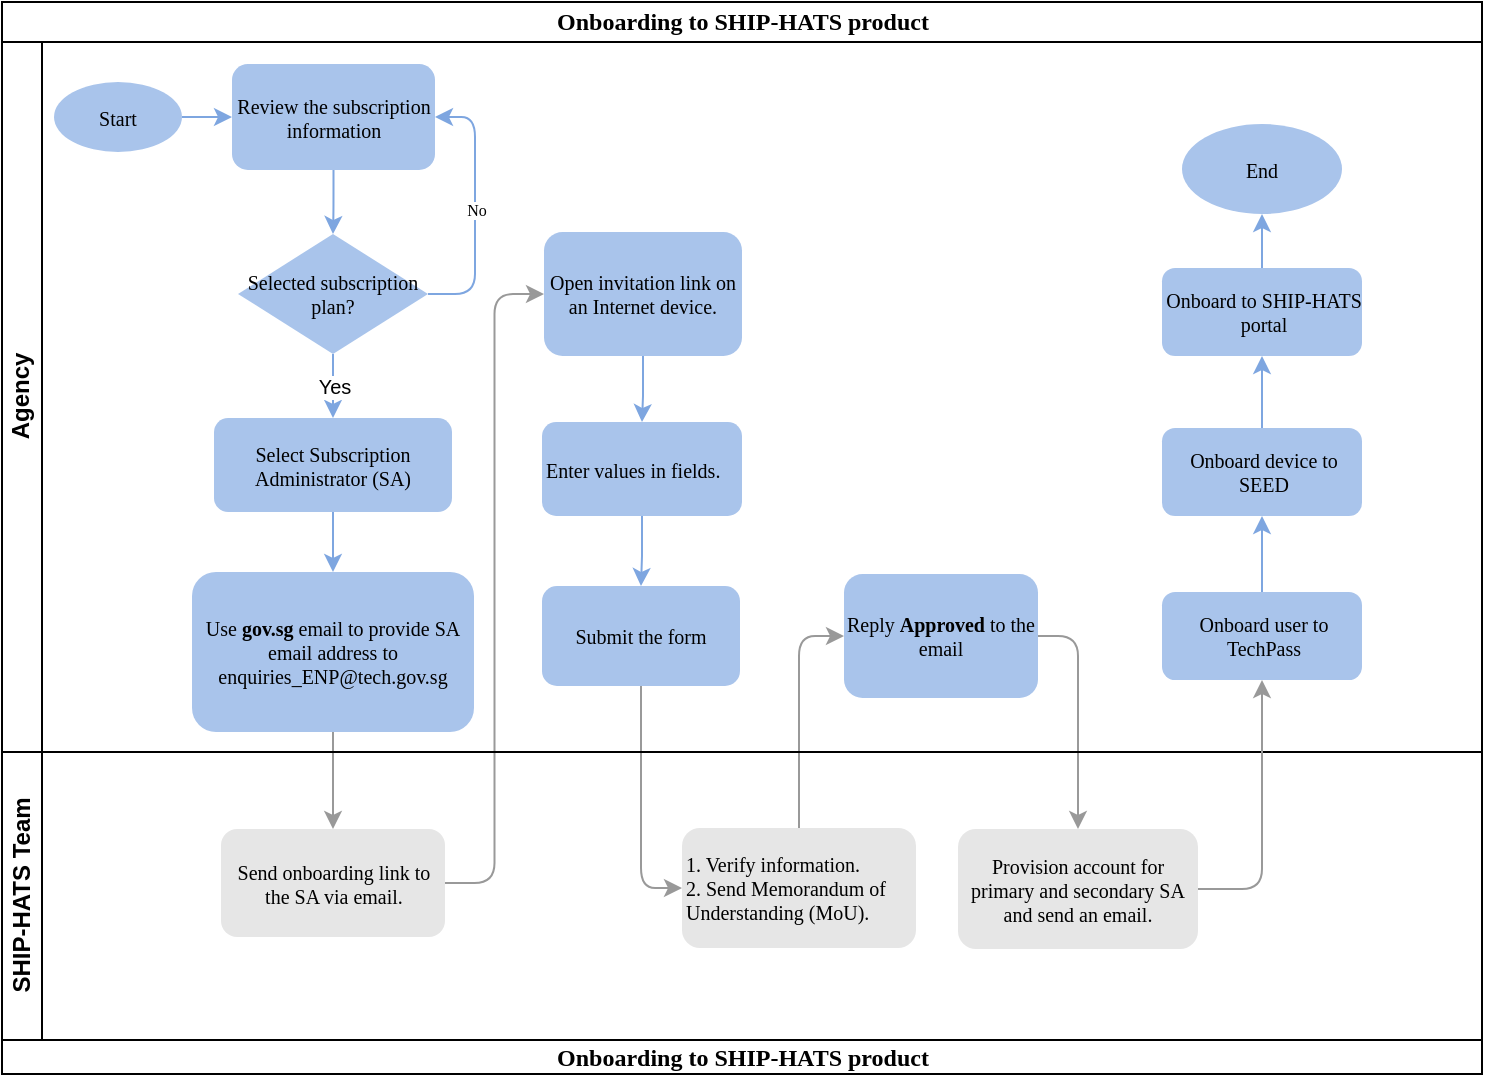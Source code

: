 <mxfile version="19.0.3" type="device"><diagram name="onboarding-to-ship-hats" id="c7488fd3-1785-93aa-aadb-54a6760d102a"><mxGraphModel dx="786" dy="534" grid="0" gridSize="10" guides="1" tooltips="1" connect="1" arrows="1" fold="1" page="1" pageScale="1" pageWidth="1100" pageHeight="850" background="none" math="0" shadow="0"><root><mxCell id="0"/><mxCell id="1" parent="0"/><mxCell id="2b4e8129b02d487f-1" value="&lt;font style=&quot;font-size: 12px;&quot;&gt;Onboarding to SHIP-HATS product&lt;/font&gt;" style="swimlane;html=1;childLayout=stackLayout;horizontal=1;startSize=20;horizontalStack=0;rounded=0;shadow=0;labelBackgroundColor=none;strokeWidth=1;fontFamily=Verdana;fontSize=8;align=center;strokeColor=#000000;" parent="1" vertex="1"><mxGeometry x="180" y="79" width="740" height="536" as="geometry"/></mxCell><mxCell id="lOfjCQPFjmsXJvoliVuR-43" style="edgeStyle=orthogonalEdgeStyle;rounded=1;orthogonalLoop=1;jettySize=auto;html=1;entryX=0;entryY=0.5;entryDx=0;entryDy=0;fontFamily=Verdana;fontSize=8;strokeColor=#999999;fillColor=#999999;" parent="2b4e8129b02d487f-1" source="lOfjCQPFjmsXJvoliVuR-25" target="lOfjCQPFjmsXJvoliVuR-27" edge="1"><mxGeometry relative="1" as="geometry"/></mxCell><mxCell id="lOfjCQPFjmsXJvoliVuR-44" style="edgeStyle=orthogonalEdgeStyle;rounded=1;orthogonalLoop=1;jettySize=auto;html=1;entryX=0;entryY=0.5;entryDx=0;entryDy=0;fontFamily=Verdana;fontSize=8;exitX=0.5;exitY=1;exitDx=0;exitDy=0;strokeColor=#999999;fillColor=#7EA6E0;" parent="2b4e8129b02d487f-1" source="uDNkeWCWUmNpkfsZHEUV-2" target="lOfjCQPFjmsXJvoliVuR-28" edge="1"><mxGeometry relative="1" as="geometry"/></mxCell><mxCell id="lOfjCQPFjmsXJvoliVuR-45" style="edgeStyle=orthogonalEdgeStyle;rounded=1;orthogonalLoop=1;jettySize=auto;html=1;entryX=0;entryY=0.5;entryDx=0;entryDy=0;fontFamily=Verdana;fontSize=8;exitX=0.5;exitY=0;exitDx=0;exitDy=0;strokeColor=#999999;fillColor=#999999;" parent="2b4e8129b02d487f-1" source="lOfjCQPFjmsXJvoliVuR-28" target="lOfjCQPFjmsXJvoliVuR-33" edge="1"><mxGeometry relative="1" as="geometry"/></mxCell><mxCell id="lOfjCQPFjmsXJvoliVuR-46" style="edgeStyle=orthogonalEdgeStyle;rounded=1;orthogonalLoop=1;jettySize=auto;html=1;entryX=0.5;entryY=0;entryDx=0;entryDy=0;fontFamily=Verdana;fontSize=8;exitX=1;exitY=0.5;exitDx=0;exitDy=0;strokeColor=#999999;fillColor=#7EA6E0;" parent="2b4e8129b02d487f-1" source="lOfjCQPFjmsXJvoliVuR-33" target="lOfjCQPFjmsXJvoliVuR-35" edge="1"><mxGeometry relative="1" as="geometry"/></mxCell><mxCell id="lOfjCQPFjmsXJvoliVuR-50" value="" style="edgeStyle=orthogonalEdgeStyle;rounded=1;orthogonalLoop=1;jettySize=auto;html=1;fontFamily=Verdana;fontSize=8;strokeColor=#999999;fillColor=#7EA6E0;" parent="2b4e8129b02d487f-1" source="2b4e8129b02d487f-9" target="lOfjCQPFjmsXJvoliVuR-25" edge="1"><mxGeometry relative="1" as="geometry"/></mxCell><mxCell id="2b4e8129b02d487f-2" value="Agency" style="swimlane;html=1;startSize=20;horizontal=0;strokeColor=#000000;" parent="2b4e8129b02d487f-1" vertex="1"><mxGeometry y="20" width="740" height="355" as="geometry"/></mxCell><mxCell id="lOfjCQPFjmsXJvoliVuR-15" value="" style="edgeStyle=orthogonalEdgeStyle;rounded=1;orthogonalLoop=1;jettySize=auto;html=1;fontSize=10;strokeColor=#7EA6E0;fillColor=#7EA6E0;" parent="2b4e8129b02d487f-2" source="2b4e8129b02d487f-6" target="lOfjCQPFjmsXJvoliVuR-14" edge="1"><mxGeometry relative="1" as="geometry"/></mxCell><mxCell id="2b4e8129b02d487f-6" value="&lt;font style=&quot;font-size: 10px;&quot;&gt;Review the subscription information&lt;/font&gt;" style="rounded=1;whiteSpace=wrap;html=1;shadow=0;labelBackgroundColor=none;strokeWidth=1;fontFamily=Verdana;fontSize=8;align=center;fillColor=#A9C4EB;strokeColor=none;" parent="2b4e8129b02d487f-2" vertex="1"><mxGeometry x="115" y="11" width="101.5" height="53" as="geometry"/></mxCell><mxCell id="2b4e8129b02d487f-9" value="&lt;font style=&quot;&quot;&gt;&lt;span style=&quot;font-size: 10px;&quot;&gt;Use &lt;/span&gt;&lt;b style=&quot;font-size: 10px;&quot;&gt;gov.sg&lt;/b&gt;&lt;span style=&quot;font-size: 10px;&quot;&gt; email to provide SA email address to enquiries_ENP@tech.gov.sg&lt;/span&gt;&lt;/font&gt;&lt;font style=&quot;&quot;&gt;&lt;br&gt;&lt;/font&gt;" style="rounded=1;whiteSpace=wrap;html=1;shadow=0;labelBackgroundColor=none;strokeWidth=1;fontFamily=Verdana;fontSize=8;align=center;fillColor=#A9C4EB;strokeColor=none;" parent="2b4e8129b02d487f-2" vertex="1"><mxGeometry x="95" y="265" width="141" height="80" as="geometry"/></mxCell><mxCell id="lOfjCQPFjmsXJvoliVuR-53" value="No" style="edgeStyle=orthogonalEdgeStyle;rounded=1;orthogonalLoop=1;jettySize=auto;html=1;entryX=1;entryY=0.5;entryDx=0;entryDy=0;fontFamily=Verdana;fontSize=8;exitX=1;exitY=0.5;exitDx=0;exitDy=0;exitPerimeter=0;strokeColor=#7EA6E0;" parent="2b4e8129b02d487f-2" source="lOfjCQPFjmsXJvoliVuR-14" target="2b4e8129b02d487f-6" edge="1"><mxGeometry relative="1" as="geometry"/></mxCell><mxCell id="uDNkeWCWUmNpkfsZHEUV-7" value="Yes" style="edgeStyle=orthogonalEdgeStyle;rounded=0;orthogonalLoop=1;jettySize=auto;html=1;fontSize=10;strokeColor=#7EA6E0;fillColor=#7EA6E0;" edge="1" parent="2b4e8129b02d487f-2" source="lOfjCQPFjmsXJvoliVuR-14" target="lOfjCQPFjmsXJvoliVuR-23"><mxGeometry relative="1" as="geometry"/></mxCell><mxCell id="lOfjCQPFjmsXJvoliVuR-14" value="&lt;font style=&quot;font-size: 10px;&quot;&gt;Selected subscription &lt;br&gt;plan?&lt;/font&gt;" style="strokeWidth=1;html=1;shape=mxgraph.flowchart.decision;whiteSpace=wrap;rounded=1;shadow=0;labelBackgroundColor=none;fontFamily=Verdana;fontSize=8;align=center;fillColor=#A9C4EB;strokeColor=none;" parent="2b4e8129b02d487f-2" vertex="1"><mxGeometry x="118" y="96" width="95" height="60" as="geometry"/></mxCell><mxCell id="uDNkeWCWUmNpkfsZHEUV-8" value="" style="edgeStyle=orthogonalEdgeStyle;rounded=0;orthogonalLoop=1;jettySize=auto;html=1;fontSize=10;strokeColor=#7EA6E0;fillColor=#7EA6E0;" edge="1" parent="2b4e8129b02d487f-2" source="lOfjCQPFjmsXJvoliVuR-23" target="2b4e8129b02d487f-9"><mxGeometry relative="1" as="geometry"/></mxCell><mxCell id="lOfjCQPFjmsXJvoliVuR-23" value="&lt;font style=&quot;font-size: 10px;&quot;&gt;Select Subscription&lt;br&gt;Administrator (SA)&lt;/font&gt;" style="rounded=1;whiteSpace=wrap;html=1;fontFamily=Verdana;fontSize=8;fillColor=#A9C4EB;strokeColor=none;" parent="2b4e8129b02d487f-2" vertex="1"><mxGeometry x="106" y="188" width="119" height="47" as="geometry"/></mxCell><mxCell id="uDNkeWCWUmNpkfsZHEUV-9" value="" style="edgeStyle=orthogonalEdgeStyle;rounded=0;orthogonalLoop=1;jettySize=auto;html=1;fontSize=10;fontColor=#000000;strokeColor=#7EA6E0;fillColor=#7EA6E0;" edge="1" parent="2b4e8129b02d487f-2" source="lOfjCQPFjmsXJvoliVuR-27" target="uDNkeWCWUmNpkfsZHEUV-1"><mxGeometry relative="1" as="geometry"/></mxCell><mxCell id="lOfjCQPFjmsXJvoliVuR-27" value="&lt;div style=&quot;&quot;&gt;&lt;font style=&quot;font-size: 10px;&quot;&gt;Open invitation link on an Internet device.&lt;/font&gt;&lt;/div&gt;" style="rounded=1;whiteSpace=wrap;html=1;fontFamily=Verdana;fontSize=8;align=center;fillColor=#A9C4EB;strokeColor=none;" parent="2b4e8129b02d487f-2" vertex="1"><mxGeometry x="271" y="95" width="99" height="62" as="geometry"/></mxCell><mxCell id="lOfjCQPFjmsXJvoliVuR-33" value="&lt;font style=&quot;font-size: 10px;&quot;&gt;Reply &lt;b&gt;Approved&lt;/b&gt; to the email&lt;/font&gt;" style="rounded=1;whiteSpace=wrap;html=1;fontFamily=Verdana;fontSize=8;fillColor=#A9C4EB;strokeColor=none;" parent="2b4e8129b02d487f-2" vertex="1"><mxGeometry x="421" y="266" width="97" height="62" as="geometry"/></mxCell><mxCell id="uDNkeWCWUmNpkfsZHEUV-19" value="" style="edgeStyle=orthogonalEdgeStyle;rounded=1;orthogonalLoop=1;jettySize=auto;html=1;fontSize=10;fontColor=#000000;entryX=0.5;entryY=1;entryDx=0;entryDy=0;strokeColor=#7EA6E0;fillColor=#7EA6E0;" edge="1" parent="2b4e8129b02d487f-2" source="lOfjCQPFjmsXJvoliVuR-38" target="uDNkeWCWUmNpkfsZHEUV-16"><mxGeometry relative="1" as="geometry"/></mxCell><mxCell id="lOfjCQPFjmsXJvoliVuR-38" value="&lt;div style=&quot;&quot;&gt;&lt;/div&gt;&lt;font style=&quot;font-size: 10px;&quot;&gt;&lt;div style=&quot;text-align: center;&quot;&gt;&lt;span style=&quot;background-color: initial;&quot;&gt;Onboard user to TechPass&lt;/span&gt;&lt;/div&gt;&lt;/font&gt;" style="rounded=1;whiteSpace=wrap;html=1;fontFamily=Verdana;fontSize=8;align=left;fillColor=#A9C4EB;strokeColor=none;" parent="2b4e8129b02d487f-2" vertex="1"><mxGeometry x="580" y="275" width="100" height="44" as="geometry"/></mxCell><mxCell id="uDNkeWCWUmNpkfsZHEUV-10" value="" style="edgeStyle=orthogonalEdgeStyle;rounded=0;orthogonalLoop=1;jettySize=auto;html=1;fontSize=10;fontColor=#000000;strokeColor=#7EA6E0;fillColor=#7EA6E0;" edge="1" parent="2b4e8129b02d487f-2" source="uDNkeWCWUmNpkfsZHEUV-1" target="uDNkeWCWUmNpkfsZHEUV-2"><mxGeometry relative="1" as="geometry"/></mxCell><mxCell id="uDNkeWCWUmNpkfsZHEUV-1" value="&lt;div style=&quot;text-align: center;&quot;&gt;&lt;span style=&quot;font-size: 10px;&quot;&gt;Enter values in fields.&lt;/span&gt;&lt;/div&gt;" style="rounded=1;whiteSpace=wrap;html=1;fontFamily=Verdana;fontSize=8;align=left;fillColor=#A9C4EB;strokeColor=none;" vertex="1" parent="2b4e8129b02d487f-2"><mxGeometry x="270" y="190" width="100" height="47" as="geometry"/></mxCell><mxCell id="uDNkeWCWUmNpkfsZHEUV-2" value="&lt;span style=&quot;font-size: 10px;&quot;&gt;Submit the form&lt;/span&gt;" style="rounded=1;whiteSpace=wrap;html=1;fontFamily=Verdana;fontSize=8;align=center;fillColor=#A9C4EB;strokeColor=none;" vertex="1" parent="2b4e8129b02d487f-2"><mxGeometry x="270" y="272" width="99" height="50" as="geometry"/></mxCell><mxCell id="uDNkeWCWUmNpkfsZHEUV-5" style="edgeStyle=orthogonalEdgeStyle;rounded=0;orthogonalLoop=1;jettySize=auto;html=1;exitX=0.5;exitY=1;exitDx=0;exitDy=0;fontSize=10;" edge="1" parent="2b4e8129b02d487f-2" source="uDNkeWCWUmNpkfsZHEUV-2" target="uDNkeWCWUmNpkfsZHEUV-2"><mxGeometry relative="1" as="geometry"/></mxCell><mxCell id="uDNkeWCWUmNpkfsZHEUV-20" value="" style="edgeStyle=orthogonalEdgeStyle;rounded=1;orthogonalLoop=1;jettySize=auto;html=1;fontSize=10;fontColor=#000000;strokeColor=#7EA6E0;fillColor=#7EA6E0;" edge="1" parent="2b4e8129b02d487f-2" source="uDNkeWCWUmNpkfsZHEUV-16" target="uDNkeWCWUmNpkfsZHEUV-17"><mxGeometry relative="1" as="geometry"/></mxCell><mxCell id="uDNkeWCWUmNpkfsZHEUV-16" value="&lt;div style=&quot;&quot;&gt;&lt;/div&gt;&lt;font style=&quot;font-size: 10px;&quot;&gt;&lt;div style=&quot;text-align: center;&quot;&gt;&lt;span style=&quot;background-color: initial;&quot;&gt;Onboard device to SEED&lt;/span&gt;&lt;/div&gt;&lt;/font&gt;" style="rounded=1;whiteSpace=wrap;html=1;fontFamily=Verdana;fontSize=8;align=left;fillColor=#A9C4EB;strokeColor=none;" vertex="1" parent="2b4e8129b02d487f-2"><mxGeometry x="580" y="193" width="100" height="44" as="geometry"/></mxCell><mxCell id="uDNkeWCWUmNpkfsZHEUV-22" value="" style="edgeStyle=orthogonalEdgeStyle;rounded=1;orthogonalLoop=1;jettySize=auto;html=1;fontSize=10;fontColor=#000000;strokeColor=#7EA6E0;fillColor=#999999;" edge="1" parent="2b4e8129b02d487f-2" source="uDNkeWCWUmNpkfsZHEUV-17" target="uDNkeWCWUmNpkfsZHEUV-21"><mxGeometry relative="1" as="geometry"/></mxCell><mxCell id="uDNkeWCWUmNpkfsZHEUV-17" value="&lt;div style=&quot;&quot;&gt;&lt;/div&gt;&lt;font style=&quot;font-size: 10px;&quot;&gt;&lt;div style=&quot;text-align: center;&quot;&gt;&lt;span style=&quot;background-color: initial;&quot;&gt;Onboard to SHIP-HATS portal&lt;/span&gt;&lt;/div&gt;&lt;/font&gt;" style="rounded=1;whiteSpace=wrap;html=1;fontFamily=Verdana;fontSize=8;align=left;fillColor=#A9C4EB;strokeColor=none;" vertex="1" parent="2b4e8129b02d487f-2"><mxGeometry x="580" y="113" width="100" height="44" as="geometry"/></mxCell><mxCell id="uDNkeWCWUmNpkfsZHEUV-21" value="&lt;font face=&quot;Verdana&quot;&gt;End&lt;/font&gt;" style="ellipse;whiteSpace=wrap;html=1;labelBackgroundColor=none;fontSize=10;fontColor=#000000;strokeColor=none;fillColor=#A9C4EB;" vertex="1" parent="2b4e8129b02d487f-2"><mxGeometry x="590" y="41" width="80" height="45" as="geometry"/></mxCell><mxCell id="uDNkeWCWUmNpkfsZHEUV-24" value="" style="edgeStyle=orthogonalEdgeStyle;rounded=1;orthogonalLoop=1;jettySize=auto;html=1;fontFamily=Verdana;fontSize=10;fontColor=#000000;strokeColor=#7EA6E0;fillColor=#999999;" edge="1" parent="2b4e8129b02d487f-2" source="uDNkeWCWUmNpkfsZHEUV-23" target="2b4e8129b02d487f-6"><mxGeometry relative="1" as="geometry"/></mxCell><mxCell id="uDNkeWCWUmNpkfsZHEUV-23" value="&lt;font face=&quot;Verdana&quot;&gt;Start&lt;/font&gt;" style="ellipse;whiteSpace=wrap;html=1;labelBackgroundColor=none;fontSize=10;fontColor=#000000;strokeColor=none;fillColor=#A9C4EB;" vertex="1" parent="2b4e8129b02d487f-2"><mxGeometry x="26" y="20" width="64" height="35" as="geometry"/></mxCell><mxCell id="2b4e8129b02d487f-3" value="SHIP-HATS Team" style="swimlane;html=1;startSize=20;horizontal=0;align=center;" parent="2b4e8129b02d487f-1" vertex="1"><mxGeometry y="375" width="740" height="144" as="geometry"/></mxCell><mxCell id="lOfjCQPFjmsXJvoliVuR-25" value="&lt;span style=&quot;text-align: left;&quot;&gt;&lt;font style=&quot;font-size: 10px;&quot;&gt;Send onboarding link to the SA via email.&lt;/font&gt;&lt;/span&gt;" style="rounded=1;whiteSpace=wrap;html=1;fontFamily=Verdana;fontSize=8;fillColor=#E6E6E6;strokeColor=none;" parent="2b4e8129b02d487f-3" vertex="1"><mxGeometry x="109.5" y="38.5" width="112" height="54" as="geometry"/></mxCell><mxCell id="lOfjCQPFjmsXJvoliVuR-28" value="&lt;font style=&quot;font-size: 10px;&quot;&gt;1. Verify information.&lt;br&gt;2. Send Memorandum of Understanding (MoU).&lt;/font&gt;" style="rounded=1;whiteSpace=wrap;html=1;fontSize=8;fontFamily=Verdana;align=left;fillColor=#E6E6E6;strokeColor=none;" parent="2b4e8129b02d487f-3" vertex="1"><mxGeometry x="340" y="38" width="117" height="60" as="geometry"/></mxCell><mxCell id="lOfjCQPFjmsXJvoliVuR-35" value="&lt;font style=&quot;font-size: 10px;&quot;&gt;Provision account for primary and secondary SA and send an email.&lt;/font&gt;" style="rounded=1;whiteSpace=wrap;html=1;fontFamily=Verdana;fontSize=8;fillColor=#E6E6E6;strokeColor=none;" parent="2b4e8129b02d487f-3" vertex="1"><mxGeometry x="478" y="38.5" width="120" height="60" as="geometry"/></mxCell><mxCell id="uDNkeWCWUmNpkfsZHEUV-13" value="" style="edgeStyle=orthogonalEdgeStyle;orthogonalLoop=1;jettySize=auto;html=1;fontSize=10;fontColor=#000000;entryX=0.5;entryY=1;entryDx=0;entryDy=0;rounded=1;exitX=1;exitY=0.5;exitDx=0;exitDy=0;strokeColor=#999999;fillColor=#999999;" edge="1" parent="2b4e8129b02d487f-1" source="lOfjCQPFjmsXJvoliVuR-35" target="lOfjCQPFjmsXJvoliVuR-38"><mxGeometry relative="1" as="geometry"><mxPoint x="620" y="440.5" as="targetPoint"/></mxGeometry></mxCell><mxCell id="9zCqFpVVRReUiLEEhsQ3-1" value="&lt;b&gt;&lt;font style=&quot;font-size: 12px;&quot;&gt;Onboarding to SHIP-HATS product&lt;/font&gt;&lt;/b&gt;" style="text;html=1;align=center;verticalAlign=middle;resizable=0;points=[];autosize=1;strokeColor=none;fillColor=none;fontSize=10;fontFamily=Verdana;" parent="2b4e8129b02d487f-1" vertex="1"><mxGeometry y="519" width="740" height="17" as="geometry"/></mxCell></root></mxGraphModel></diagram></mxfile>